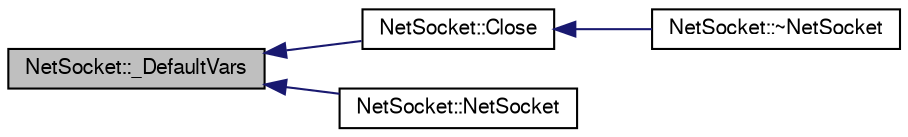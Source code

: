 digraph G
{
  edge [fontname="FreeSans",fontsize="10",labelfontname="FreeSans",labelfontsize="10"];
  node [fontname="FreeSans",fontsize="10",shape=record];
  rankdir=LR;
  Node1 [label="NetSocket::_DefaultVars",height=0.2,width=0.4,color="black", fillcolor="grey75", style="filled" fontcolor="black"];
  Node1 -> Node2 [dir=back,color="midnightblue",fontsize="10",style="solid"];
  Node2 [label="NetSocket::Close",height=0.2,width=0.4,color="black", fillcolor="white", style="filled",URL="$class_net_socket.html#a85c6cba30c3a8d780bb24d7af8d0a561"];
  Node2 -> Node3 [dir=back,color="midnightblue",fontsize="10",style="solid"];
  Node3 [label="NetSocket::~NetSocket",height=0.2,width=0.4,color="black", fillcolor="white", style="filled",URL="$class_net_socket.html#a3ebe4e1d8db6978255f48e1034d638a4"];
  Node1 -> Node4 [dir=back,color="midnightblue",fontsize="10",style="solid"];
  Node4 [label="NetSocket::NetSocket",height=0.2,width=0.4,color="black", fillcolor="white", style="filled",URL="$class_net_socket.html#a187fc7e69ce5689b2f4ff8a836c603f3"];
}
